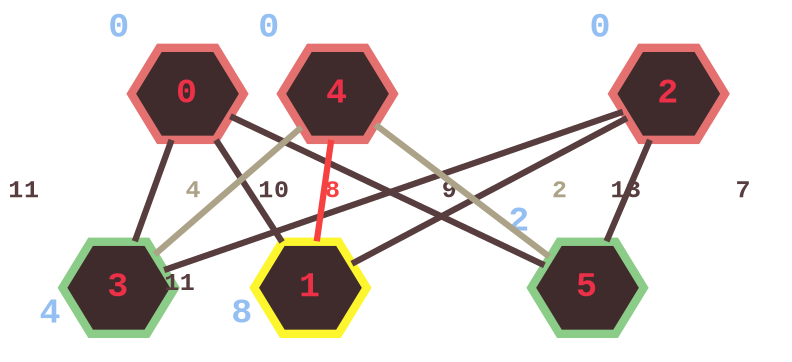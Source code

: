 graph D {
        
graph [dpi=300 bgcolor="#00000000"];
node [style=filled shape=hexagon fillcolor="#3f2b2c" color="#aca287"
      fontcolor="#ec3047" fontsize=17 penwidth=4 fontname="Courier New Bold"]
edge [fontsize=12  fontname="Courier New Bold" penwidth=3 color="#aca287"
      fontcolor="#aca287"]
splines=false

0 [pos="0,0" color="#e47070" xlabel=<<font color="#94bff3">0</font>>
   xlp="45,0"]
1 [pos="0,-300" color="#fdf62e" xlabel=<<font color="#94bff3">8</font>>
   xlp="45,-300"]
2 [pos="200,0" color="#e47070" xlabel=<<font color="#94bff3">0</font>>
   xlp="245,0"]
3 [pos="200,-300" color="#8bcd88" xlabel=<<font color="#94bff3">4</font>>
   xlp="245,-300"]
4 [pos="400,0" color="#e47070" xlabel=<<font color="#94bff3">0</font>>
   xlp="355,0"]
5 [pos="400,-300" color="#8bcd88" xlabel=<<font color="#94bff3l">2</font>>
   xlp="355,-300"]

0 -- 1 [label="10 " color="#583d3f" fontcolor="#583d3f"]
0 -- 3 [label="11  " color="#583d3f" fontcolor="#583d3f"]
0 -- 5 [label="9   " color="#583d3f" fontcolor="#583d3f"]

2 -- 1 [label="13  " color="#583d3f" fontcolor="#583d3f"]
2 -- 3 [headlabel="11 \n\n " color="#583d3f" fontcolor="#583d3f"]
2 -- 5 [label="7  " color="#583d3f" fontcolor="#583d3f"]

4 -- 1 [label="8   " color="#f74141" fontcolor="#f74141"]
4 -- 3 [label="4  "]
4 -- 5 [label="2 "]
}
